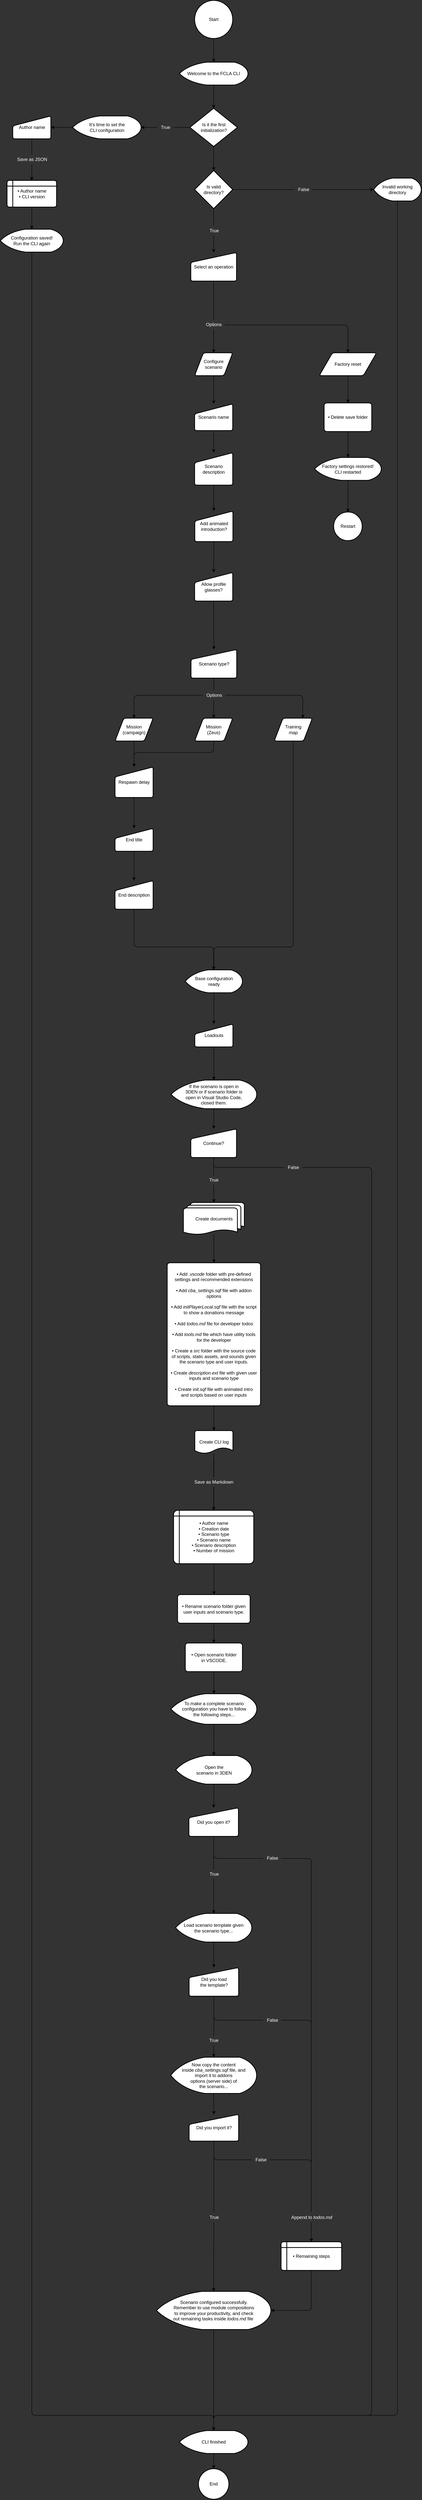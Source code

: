 <mxfile version="22.1.18" type="device">
  <diagram name="Página-1" id="CiTTVXfBIBbXI56gMmDH">
    <mxGraphModel dx="1062" dy="560" grid="0" gridSize="10" guides="1" tooltips="1" connect="1" arrows="1" fold="1" page="1" pageScale="1" pageWidth="1169" pageHeight="827" background="#333333" math="0" shadow="0">
      <root>
        <mxCell id="0" />
        <mxCell id="1" parent="0" />
        <mxCell id="d2PY4S5o6BHK0BxMwNVY-5" style="edgeStyle=orthogonalEdgeStyle;rounded=1;orthogonalLoop=1;jettySize=auto;html=1;entryX=0.5;entryY=0;entryDx=0;entryDy=0;entryPerimeter=0;curved=0;" parent="1" source="0bhFbeApOQJovt4dPdJH-5" target="0bhFbeApOQJovt4dPdJH-9" edge="1">
          <mxGeometry relative="1" as="geometry" />
        </mxCell>
        <mxCell id="u2REjSNjAs1CH6g7LEcJ-38" value="" style="edgeStyle=orthogonalEdgeStyle;rounded=1;orthogonalLoop=1;jettySize=auto;html=1;labelBackgroundColor=none;fontColor=default;curved=0;" parent="1" source="u2REjSNjAs1CH6g7LEcJ-1" target="u2REjSNjAs1CH6g7LEcJ-37" edge="1">
          <mxGeometry relative="1" as="geometry" />
        </mxCell>
        <mxCell id="u2REjSNjAs1CH6g7LEcJ-1" value="Start" style="strokeWidth=2;html=1;shape=mxgraph.flowchart.start_2;whiteSpace=wrap;rounded=1;labelBackgroundColor=none;" parent="1" vertex="1">
          <mxGeometry x="535" y="18" width="100" height="100" as="geometry" />
        </mxCell>
        <mxCell id="u2REjSNjAs1CH6g7LEcJ-25" value="" style="edgeStyle=orthogonalEdgeStyle;rounded=1;orthogonalLoop=1;jettySize=auto;html=1;labelBackgroundColor=none;fontColor=default;curved=0;" parent="1" source="u2REjSNjAs1CH6g7LEcJ-18" target="u2REjSNjAs1CH6g7LEcJ-24" edge="1">
          <mxGeometry relative="1" as="geometry" />
        </mxCell>
        <mxCell id="WI9gq7BXhNI-lv0J8zuG-2" value="" style="edgeStyle=orthogonalEdgeStyle;rounded=1;orthogonalLoop=1;jettySize=auto;html=1;curved=0;" parent="1" source="u2REjSNjAs1CH6g7LEcJ-18" target="WI9gq7BXhNI-lv0J8zuG-1" edge="1">
          <mxGeometry relative="1" as="geometry" />
        </mxCell>
        <mxCell id="u2REjSNjAs1CH6g7LEcJ-18" value="Is it the first initialization?" style="strokeWidth=2;html=1;shape=mxgraph.flowchart.decision;whiteSpace=wrap;rounded=1;labelBackgroundColor=none;" parent="1" vertex="1">
          <mxGeometry x="522.5" y="301" width="125" height="100" as="geometry" />
        </mxCell>
        <mxCell id="u2REjSNjAs1CH6g7LEcJ-27" value="" style="edgeStyle=orthogonalEdgeStyle;rounded=1;orthogonalLoop=1;jettySize=auto;html=1;labelBackgroundColor=none;fontColor=default;" parent="1" source="u2REjSNjAs1CH6g7LEcJ-24" target="u2REjSNjAs1CH6g7LEcJ-26" edge="1">
          <mxGeometry relative="1" as="geometry" />
        </mxCell>
        <mxCell id="u2REjSNjAs1CH6g7LEcJ-84" value="" style="edgeStyle=orthogonalEdgeStyle;rounded=1;orthogonalLoop=1;jettySize=auto;html=1;curved=0;" parent="1" source="u2REjSNjAs1CH6g7LEcJ-24" target="u2REjSNjAs1CH6g7LEcJ-26" edge="1">
          <mxGeometry relative="1" as="geometry" />
        </mxCell>
        <mxCell id="u2REjSNjAs1CH6g7LEcJ-24" value="It&#39;s time to set the&lt;br&gt;CLI configuration" style="strokeWidth=2;html=1;shape=mxgraph.flowchart.display;whiteSpace=wrap;rounded=1;labelBackgroundColor=none;" parent="1" vertex="1">
          <mxGeometry x="214.5" y="321" width="180" height="60" as="geometry" />
        </mxCell>
        <mxCell id="u2REjSNjAs1CH6g7LEcJ-34" value="" style="edgeStyle=orthogonalEdgeStyle;rounded=1;orthogonalLoop=1;jettySize=auto;html=1;labelBackgroundColor=none;fontColor=default;curved=0;" parent="1" source="u2REjSNjAs1CH6g7LEcJ-26" target="u2REjSNjAs1CH6g7LEcJ-33" edge="1">
          <mxGeometry relative="1" as="geometry" />
        </mxCell>
        <mxCell id="u2REjSNjAs1CH6g7LEcJ-26" value="Author name" style="html=1;strokeWidth=2;shape=manualInput;whiteSpace=wrap;rounded=1;size=26;arcSize=11;labelBackgroundColor=none;" parent="1" vertex="1">
          <mxGeometry x="57.5" y="321" width="100" height="60" as="geometry" />
        </mxCell>
        <mxCell id="u2REjSNjAs1CH6g7LEcJ-43" value="" style="edgeStyle=orthogonalEdgeStyle;rounded=1;orthogonalLoop=1;jettySize=auto;html=1;labelBackgroundColor=none;fontColor=default;curved=0;" parent="1" source="u2REjSNjAs1CH6g7LEcJ-33" target="u2REjSNjAs1CH6g7LEcJ-42" edge="1">
          <mxGeometry relative="1" as="geometry" />
        </mxCell>
        <mxCell id="u2REjSNjAs1CH6g7LEcJ-33" value="• Author name&lt;br&gt;• CLI version" style="shape=internalStorage;whiteSpace=wrap;html=1;dx=15;dy=15;rounded=1;arcSize=8;strokeWidth=2;align=center;labelBackgroundColor=none;" parent="1" vertex="1">
          <mxGeometry x="42.5" y="490" width="130" height="70" as="geometry" />
        </mxCell>
        <mxCell id="u2REjSNjAs1CH6g7LEcJ-39" value="" style="edgeStyle=orthogonalEdgeStyle;rounded=1;orthogonalLoop=1;jettySize=auto;html=1;labelBackgroundColor=none;fontColor=default;curved=0;" parent="1" source="u2REjSNjAs1CH6g7LEcJ-37" target="u2REjSNjAs1CH6g7LEcJ-18" edge="1">
          <mxGeometry relative="1" as="geometry" />
        </mxCell>
        <mxCell id="u2REjSNjAs1CH6g7LEcJ-37" value="Welcome to the FCLA CLI" style="strokeWidth=2;html=1;shape=mxgraph.flowchart.display;whiteSpace=wrap;rounded=1;labelBackgroundColor=none;" parent="1" vertex="1">
          <mxGeometry x="495" y="180" width="180" height="60" as="geometry" />
        </mxCell>
        <mxCell id="u2REjSNjAs1CH6g7LEcJ-45" value="" style="edgeStyle=orthogonalEdgeStyle;rounded=1;orthogonalLoop=1;jettySize=auto;html=1;labelBackgroundColor=none;fontColor=default;exitX=0.5;exitY=1;exitDx=0;exitDy=0;exitPerimeter=0;curved=0;entryX=0.5;entryY=0;entryDx=0;entryDy=0;entryPerimeter=0;" parent="1" source="u2REjSNjAs1CH6g7LEcJ-42" target="7kLtS60RdI804fuluWtB-31" edge="1">
          <mxGeometry relative="1" as="geometry">
            <Array as="points">
              <mxPoint x="108" y="6350" />
              <mxPoint x="585" y="6350" />
            </Array>
          </mxGeometry>
        </mxCell>
        <mxCell id="u2REjSNjAs1CH6g7LEcJ-42" value="Configuration saved!&lt;br&gt;Run the CLI again" style="strokeWidth=2;html=1;shape=mxgraph.flowchart.display;whiteSpace=wrap;rounded=1;verticalAlign=middle;labelBackgroundColor=none;" parent="1" vertex="1">
          <mxGeometry x="25" y="618" width="165" height="60" as="geometry" />
        </mxCell>
        <mxCell id="u2REjSNjAs1CH6g7LEcJ-44" value="End" style="ellipse;whiteSpace=wrap;html=1;strokeWidth=2;rounded=1;labelBackgroundColor=none;" parent="1" vertex="1">
          <mxGeometry x="545" y="6490" width="80" height="80" as="geometry" />
        </mxCell>
        <mxCell id="u2REjSNjAs1CH6g7LEcJ-58" value="" style="edgeStyle=orthogonalEdgeStyle;rounded=1;orthogonalLoop=1;jettySize=auto;html=1;exitX=0.5;exitY=1;exitDx=0;exitDy=0;labelBackgroundColor=none;fontColor=default;curved=0;" parent="1" source="u2REjSNjAs1CH6g7LEcJ-83" target="u2REjSNjAs1CH6g7LEcJ-53" edge="1">
          <mxGeometry relative="1" as="geometry">
            <mxPoint x="585" y="780" as="sourcePoint" />
          </mxGeometry>
        </mxCell>
        <mxCell id="7kLtS60RdI804fuluWtB-9" value="" style="edgeStyle=orthogonalEdgeStyle;rounded=1;orthogonalLoop=1;jettySize=auto;html=1;curved=0;" parent="1" source="u2REjSNjAs1CH6g7LEcJ-53" target="WI9gq7BXhNI-lv0J8zuG-40" edge="1">
          <mxGeometry relative="1" as="geometry" />
        </mxCell>
        <mxCell id="u2REjSNjAs1CH6g7LEcJ-53" value="Configure&lt;br&gt;scenario" style="shape=parallelogram;html=1;strokeWidth=2;perimeter=parallelogramPerimeter;whiteSpace=wrap;rounded=1;arcSize=12;size=0.23;labelBackgroundColor=none;" parent="1" vertex="1">
          <mxGeometry x="535" y="942" width="100" height="60" as="geometry" />
        </mxCell>
        <mxCell id="7kLtS60RdI804fuluWtB-27" style="edgeStyle=orthogonalEdgeStyle;rounded=1;orthogonalLoop=1;jettySize=auto;html=1;entryX=0.5;entryY=0;entryDx=0;entryDy=0;curved=0;" parent="1" source="u2REjSNjAs1CH6g7LEcJ-74" target="WI9gq7BXhNI-lv0J8zuG-10" edge="1">
          <mxGeometry relative="1" as="geometry">
            <Array as="points">
              <mxPoint x="585" y="1990" />
              <mxPoint x="376" y="1990" />
            </Array>
          </mxGeometry>
        </mxCell>
        <mxCell id="u2REjSNjAs1CH6g7LEcJ-74" value="Mission&lt;br&gt;(Zeus)" style="shape=parallelogram;html=1;strokeWidth=2;perimeter=parallelogramPerimeter;whiteSpace=wrap;rounded=1;arcSize=12;size=0.23;labelBackgroundColor=none;" parent="1" vertex="1">
          <mxGeometry x="535" y="1900" width="100" height="60" as="geometry" />
        </mxCell>
        <mxCell id="u2REjSNjAs1CH6g7LEcJ-76" value="Training&lt;br&gt;map" style="shape=parallelogram;html=1;strokeWidth=2;perimeter=parallelogramPerimeter;whiteSpace=wrap;rounded=1;arcSize=12;size=0.23;labelBackgroundColor=none;" parent="1" vertex="1">
          <mxGeometry x="744" y="1900" width="100" height="60" as="geometry" />
        </mxCell>
        <mxCell id="8wnRQOadAzvCx5RK6HXc-2" style="edgeStyle=orthogonalEdgeStyle;rounded=1;orthogonalLoop=1;jettySize=auto;html=1;entryX=0.5;entryY=0;entryDx=0;entryDy=0;exitX=0.5;exitY=1;exitDx=0;exitDy=0;curved=0;" parent="1" source="u2REjSNjAs1CH6g7LEcJ-83" target="8wnRQOadAzvCx5RK6HXc-1" edge="1">
          <mxGeometry relative="1" as="geometry">
            <Array as="points">
              <mxPoint x="585" y="869" />
              <mxPoint x="938" y="869" />
            </Array>
          </mxGeometry>
        </mxCell>
        <mxCell id="u2REjSNjAs1CH6g7LEcJ-83" value="Select an operation" style="html=1;strokeWidth=2;shape=manualInput;whiteSpace=wrap;rounded=1;size=26;arcSize=11;labelBackgroundColor=none;" parent="1" vertex="1">
          <mxGeometry x="525" y="679" width="120" height="75" as="geometry" />
        </mxCell>
        <mxCell id="u2REjSNjAs1CH6g7LEcJ-88" value="True" style="text;html=1;align=center;verticalAlign=middle;resizable=0;points=[];autosize=1;fontColor=#FFFFFF;fillColor=#333333;" parent="1" vertex="1">
          <mxGeometry x="437" y="338" width="42" height="26" as="geometry" />
        </mxCell>
        <mxCell id="u2REjSNjAs1CH6g7LEcJ-93" value="Save as JSON" style="text;html=1;align=center;verticalAlign=middle;resizable=0;points=[];autosize=1;fontColor=#FFFFFF;fillColor=#333333;" parent="1" vertex="1">
          <mxGeometry x="59" y="422" width="97" height="26" as="geometry" />
        </mxCell>
        <mxCell id="u2REjSNjAs1CH6g7LEcJ-94" value="Options" style="text;html=1;align=center;verticalAlign=middle;resizable=0;points=[];autosize=1;fontColor=#FFFFFF;fillColor=#333333;" parent="1" vertex="1">
          <mxGeometry x="555.5" y="855" width="59" height="26" as="geometry" />
        </mxCell>
        <mxCell id="u2REjSNjAs1CH6g7LEcJ-126" value="" style="edgeStyle=orthogonalEdgeStyle;rounded=1;orthogonalLoop=1;jettySize=auto;html=1;curved=0;" parent="1" source="u2REjSNjAs1CH6g7LEcJ-122" target="u2REjSNjAs1CH6g7LEcJ-124" edge="1">
          <mxGeometry relative="1" as="geometry" />
        </mxCell>
        <mxCell id="u2REjSNjAs1CH6g7LEcJ-122" value="End title" style="html=1;strokeWidth=2;shape=manualInput;whiteSpace=wrap;rounded=1;size=26;arcSize=11;" parent="1" vertex="1">
          <mxGeometry x="326" y="2189" width="100" height="60" as="geometry" />
        </mxCell>
        <mxCell id="WI9gq7BXhNI-lv0J8zuG-15" value="" style="edgeStyle=orthogonalEdgeStyle;rounded=1;orthogonalLoop=1;jettySize=auto;html=1;exitX=0.5;exitY=1;exitDx=0;exitDy=0;curved=0;" parent="1" source="u2REjSNjAs1CH6g7LEcJ-124" target="WI9gq7BXhNI-lv0J8zuG-13" edge="1">
          <mxGeometry relative="1" as="geometry">
            <Array as="points">
              <mxPoint x="376" y="2500" />
              <mxPoint x="585" y="2500" />
            </Array>
          </mxGeometry>
        </mxCell>
        <mxCell id="u2REjSNjAs1CH6g7LEcJ-124" value="End description" style="html=1;strokeWidth=2;shape=manualInput;whiteSpace=wrap;rounded=1;size=26;arcSize=11;" parent="1" vertex="1">
          <mxGeometry x="326" y="2326" width="100" height="75" as="geometry" />
        </mxCell>
        <mxCell id="7kLtS60RdI804fuluWtB-12" value="" style="edgeStyle=orthogonalEdgeStyle;rounded=1;orthogonalLoop=1;jettySize=auto;html=1;curved=0;" parent="1" source="u2REjSNjAs1CH6g7LEcJ-128" target="7kLtS60RdI804fuluWtB-6" edge="1">
          <mxGeometry relative="1" as="geometry" />
        </mxCell>
        <mxCell id="u2REjSNjAs1CH6g7LEcJ-128" value="Add animated&lt;br&gt;introduction?" style="html=1;strokeWidth=2;shape=manualInput;whiteSpace=wrap;rounded=1;size=26;arcSize=11;" parent="1" vertex="1">
          <mxGeometry x="535.5" y="1357" width="100" height="80" as="geometry" />
        </mxCell>
        <mxCell id="WI9gq7BXhNI-lv0J8zuG-3" value="" style="edgeStyle=orthogonalEdgeStyle;rounded=1;orthogonalLoop=1;jettySize=auto;html=1;curved=0;" parent="1" source="WI9gq7BXhNI-lv0J8zuG-1" target="u2REjSNjAs1CH6g7LEcJ-83" edge="1">
          <mxGeometry relative="1" as="geometry" />
        </mxCell>
        <mxCell id="WI9gq7BXhNI-lv0J8zuG-6" value="" style="edgeStyle=orthogonalEdgeStyle;rounded=1;orthogonalLoop=1;jettySize=auto;html=1;curved=0;" parent="1" source="WI9gq7BXhNI-lv0J8zuG-1" target="WI9gq7BXhNI-lv0J8zuG-5" edge="1">
          <mxGeometry relative="1" as="geometry" />
        </mxCell>
        <mxCell id="WI9gq7BXhNI-lv0J8zuG-1" value="Is valid&lt;br&gt;directory?" style="rhombus;whiteSpace=wrap;html=1;strokeWidth=2;" parent="1" vertex="1">
          <mxGeometry x="535" y="464" width="100" height="100" as="geometry" />
        </mxCell>
        <mxCell id="WI9gq7BXhNI-lv0J8zuG-9" style="edgeStyle=orthogonalEdgeStyle;rounded=1;orthogonalLoop=1;jettySize=auto;html=1;entryX=0.5;entryY=0;entryDx=0;entryDy=0;exitX=0.5;exitY=1;exitDx=0;exitDy=0;exitPerimeter=0;curved=0;entryPerimeter=0;" parent="1" source="WI9gq7BXhNI-lv0J8zuG-5" target="7kLtS60RdI804fuluWtB-31" edge="1">
          <mxGeometry relative="1" as="geometry">
            <Array as="points">
              <mxPoint x="1068" y="6350" />
              <mxPoint x="585" y="6350" />
            </Array>
          </mxGeometry>
        </mxCell>
        <mxCell id="WI9gq7BXhNI-lv0J8zuG-5" value="Invalid working&lt;br&gt;directory" style="strokeWidth=2;html=1;shape=mxgraph.flowchart.display;whiteSpace=wrap;" parent="1" vertex="1">
          <mxGeometry x="1005" y="484" width="125" height="60" as="geometry" />
        </mxCell>
        <mxCell id="u2REjSNjAs1CH6g7LEcJ-89" value="False" style="text;html=1;align=center;verticalAlign=middle;resizable=0;points=[];autosize=1;fontColor=#FFFFFF;fillColor=#333333;" parent="1" vertex="1">
          <mxGeometry x="797" y="501" width="47" height="26" as="geometry" />
        </mxCell>
        <mxCell id="WI9gq7BXhNI-lv0J8zuG-7" value="True" style="text;html=1;align=center;verticalAlign=middle;resizable=0;points=[];autosize=1;fontColor=#FFFFFF;fillColor=#333333;" parent="1" vertex="1">
          <mxGeometry x="564.5" y="609" width="42" height="26" as="geometry" />
        </mxCell>
        <mxCell id="7kLtS60RdI804fuluWtB-7" value="" style="edgeStyle=orthogonalEdgeStyle;rounded=1;orthogonalLoop=1;jettySize=auto;html=1;curved=0;" parent="1" source="WI9gq7BXhNI-lv0J8zuG-10" target="u2REjSNjAs1CH6g7LEcJ-122" edge="1">
          <mxGeometry relative="1" as="geometry" />
        </mxCell>
        <mxCell id="WI9gq7BXhNI-lv0J8zuG-10" value="Respawn delay" style="html=1;strokeWidth=2;shape=manualInput;whiteSpace=wrap;rounded=1;size=26;arcSize=11;" parent="1" vertex="1">
          <mxGeometry x="326" y="2028" width="100" height="80" as="geometry" />
        </mxCell>
        <mxCell id="7kLtS60RdI804fuluWtB-36" value="" style="edgeStyle=orthogonalEdgeStyle;rounded=1;orthogonalLoop=1;jettySize=auto;html=1;curved=0;" parent="1" source="WI9gq7BXhNI-lv0J8zuG-13" target="7kLtS60RdI804fuluWtB-35" edge="1">
          <mxGeometry relative="1" as="geometry" />
        </mxCell>
        <mxCell id="WI9gq7BXhNI-lv0J8zuG-13" value="Base configuration&lt;br&gt;ready" style="strokeWidth=2;html=1;shape=mxgraph.flowchart.display;whiteSpace=wrap;" parent="1" vertex="1">
          <mxGeometry x="510.5" y="2560" width="150" height="60" as="geometry" />
        </mxCell>
        <mxCell id="WI9gq7BXhNI-lv0J8zuG-34" style="edgeStyle=orthogonalEdgeStyle;rounded=1;orthogonalLoop=1;jettySize=auto;html=1;entryX=0.5;entryY=0;entryDx=0;entryDy=0;curved=0;" parent="1" source="7kLtS60RdI804fuluWtB-31" target="u2REjSNjAs1CH6g7LEcJ-44" edge="1">
          <mxGeometry relative="1" as="geometry" />
        </mxCell>
        <mxCell id="7kLtS60RdI804fuluWtB-46" value="" style="edgeStyle=orthogonalEdgeStyle;rounded=1;orthogonalLoop=1;jettySize=auto;html=1;curved=0;" parent="1" source="WI9gq7BXhNI-lv0J8zuG-35" target="7kLtS60RdI804fuluWtB-45" edge="1">
          <mxGeometry relative="1" as="geometry">
            <Array as="points">
              <mxPoint x="585" y="3836" />
              <mxPoint x="586" y="3836" />
            </Array>
          </mxGeometry>
        </mxCell>
        <mxCell id="WI9gq7BXhNI-lv0J8zuG-35" value="• Author name&lt;br&gt;• Creation date&lt;br&gt;• Scenario type&lt;br&gt;• Scenario name&lt;br&gt;• Scenario description&lt;br&gt;• Number of mission" style="shape=internalStorage;whiteSpace=wrap;html=1;dx=15;dy=15;rounded=1;arcSize=8;strokeWidth=2;" parent="1" vertex="1">
          <mxGeometry x="479.75" y="3977" width="210.5" height="140" as="geometry" />
        </mxCell>
        <mxCell id="7kLtS60RdI804fuluWtB-24" value="" style="edgeStyle=orthogonalEdgeStyle;rounded=1;orthogonalLoop=1;jettySize=auto;html=1;curved=0;" parent="1" source="WI9gq7BXhNI-lv0J8zuG-38" target="WI9gq7BXhNI-lv0J8zuG-10" edge="1">
          <mxGeometry relative="1" as="geometry" />
        </mxCell>
        <mxCell id="WI9gq7BXhNI-lv0J8zuG-38" value="Mission&lt;br&gt;(campaign)" style="shape=parallelogram;html=1;strokeWidth=2;perimeter=parallelogramPerimeter;whiteSpace=wrap;rounded=1;arcSize=12;size=0.23;labelBackgroundColor=none;" parent="1" vertex="1">
          <mxGeometry x="326" y="1900" width="100" height="60" as="geometry" />
        </mxCell>
        <mxCell id="7kLtS60RdI804fuluWtB-10" value="" style="edgeStyle=orthogonalEdgeStyle;rounded=1;orthogonalLoop=1;jettySize=auto;html=1;curved=0;" parent="1" source="WI9gq7BXhNI-lv0J8zuG-40" target="WI9gq7BXhNI-lv0J8zuG-42" edge="1">
          <mxGeometry relative="1" as="geometry" />
        </mxCell>
        <mxCell id="WI9gq7BXhNI-lv0J8zuG-40" value="Scenario name" style="html=1;strokeWidth=2;shape=manualInput;whiteSpace=wrap;rounded=1;size=26;arcSize=11;" parent="1" vertex="1">
          <mxGeometry x="535" y="1076" width="100" height="70" as="geometry" />
        </mxCell>
        <mxCell id="7kLtS60RdI804fuluWtB-11" value="" style="edgeStyle=orthogonalEdgeStyle;rounded=1;orthogonalLoop=1;jettySize=auto;html=1;curved=0;" parent="1" source="WI9gq7BXhNI-lv0J8zuG-42" target="u2REjSNjAs1CH6g7LEcJ-128" edge="1">
          <mxGeometry relative="1" as="geometry" />
        </mxCell>
        <mxCell id="WI9gq7BXhNI-lv0J8zuG-42" value="Scenario description" style="html=1;strokeWidth=2;shape=manualInput;whiteSpace=wrap;rounded=1;size=26;arcSize=11;" parent="1" vertex="1">
          <mxGeometry x="535" y="1204" width="100" height="85" as="geometry" />
        </mxCell>
        <mxCell id="8wnRQOadAzvCx5RK6HXc-7" value="" style="edgeStyle=orthogonalEdgeStyle;rounded=1;orthogonalLoop=1;jettySize=auto;html=1;curved=0;" parent="1" source="8wnRQOadAzvCx5RK6HXc-1" target="8wnRQOadAzvCx5RK6HXc-6" edge="1">
          <mxGeometry relative="1" as="geometry" />
        </mxCell>
        <mxCell id="8wnRQOadAzvCx5RK6HXc-1" value="Factory reset" style="shape=parallelogram;html=1;strokeWidth=2;perimeter=parallelogramPerimeter;whiteSpace=wrap;rounded=1;arcSize=12;size=0.23;labelBackgroundColor=none;" parent="1" vertex="1">
          <mxGeometry x="862.25" y="942" width="150.5" height="60" as="geometry" />
        </mxCell>
        <mxCell id="fKltwH5AKrVZ1ibLdWWh-2" value="" style="edgeStyle=orthogonalEdgeStyle;rounded=0;orthogonalLoop=1;jettySize=auto;html=1;" parent="1" source="8wnRQOadAzvCx5RK6HXc-6" target="fKltwH5AKrVZ1ibLdWWh-1" edge="1">
          <mxGeometry relative="1" as="geometry" />
        </mxCell>
        <mxCell id="8wnRQOadAzvCx5RK6HXc-6" value="• Delete save folder" style="rounded=1;whiteSpace=wrap;html=1;absoluteArcSize=1;arcSize=14;strokeWidth=2;align=center;" parent="1" vertex="1">
          <mxGeometry x="875" y="1073.5" width="125" height="75" as="geometry" />
        </mxCell>
        <mxCell id="7kLtS60RdI804fuluWtB-4" value="Restart" style="strokeWidth=2;html=1;shape=mxgraph.flowchart.start_2;whiteSpace=wrap;rounded=1;labelBackgroundColor=none;" parent="1" vertex="1">
          <mxGeometry x="900" y="1359.5" width="75" height="75" as="geometry" />
        </mxCell>
        <mxCell id="7kLtS60RdI804fuluWtB-17" value="" style="edgeStyle=orthogonalEdgeStyle;rounded=1;orthogonalLoop=1;jettySize=auto;html=1;curved=0;" parent="1" source="7kLtS60RdI804fuluWtB-6" target="7kLtS60RdI804fuluWtB-16" edge="1">
          <mxGeometry relative="1" as="geometry" />
        </mxCell>
        <mxCell id="7kLtS60RdI804fuluWtB-6" value="Allow profile&lt;br&gt;glasses?" style="html=1;strokeWidth=2;shape=manualInput;whiteSpace=wrap;rounded=1;size=26;arcSize=11;" parent="1" vertex="1">
          <mxGeometry x="535" y="1518" width="100" height="75" as="geometry" />
        </mxCell>
        <mxCell id="7kLtS60RdI804fuluWtB-25" style="edgeStyle=orthogonalEdgeStyle;rounded=1;orthogonalLoop=1;jettySize=auto;html=1;entryX=0.5;entryY=0;entryDx=0;entryDy=0;strokeColor=default;curved=0;" parent="1" source="7kLtS60RdI804fuluWtB-16" target="WI9gq7BXhNI-lv0J8zuG-38" edge="1">
          <mxGeometry relative="1" as="geometry">
            <Array as="points">
              <mxPoint x="586" y="1840" />
              <mxPoint x="376" y="1840" />
            </Array>
          </mxGeometry>
        </mxCell>
        <mxCell id="7kLtS60RdI804fuluWtB-26" style="edgeStyle=orthogonalEdgeStyle;rounded=1;orthogonalLoop=1;jettySize=auto;html=1;entryX=0.75;entryY=0;entryDx=0;entryDy=0;curved=0;" parent="1" source="7kLtS60RdI804fuluWtB-16" target="u2REjSNjAs1CH6g7LEcJ-76" edge="1">
          <mxGeometry relative="1" as="geometry">
            <Array as="points">
              <mxPoint x="586" y="1840" />
              <mxPoint x="819" y="1840" />
            </Array>
          </mxGeometry>
        </mxCell>
        <mxCell id="7kLtS60RdI804fuluWtB-16" value="Scenario type?" style="html=1;strokeWidth=2;shape=manualInput;whiteSpace=wrap;rounded=1;size=26;arcSize=11;labelBackgroundColor=none;" parent="1" vertex="1">
          <mxGeometry x="525.5" y="1720" width="120" height="75" as="geometry" />
        </mxCell>
        <mxCell id="7kLtS60RdI804fuluWtB-23" value="" style="edgeStyle=orthogonalEdgeStyle;rounded=1;orthogonalLoop=1;jettySize=auto;html=1;entryX=0.5;entryY=0;entryDx=0;entryDy=0;curved=0;" parent="1" source="7kLtS60RdI804fuluWtB-16" target="u2REjSNjAs1CH6g7LEcJ-74" edge="1">
          <mxGeometry relative="1" as="geometry">
            <mxPoint x="586" y="1795" as="sourcePoint" />
            <mxPoint x="585" y="1900" as="targetPoint" />
          </mxGeometry>
        </mxCell>
        <mxCell id="7kLtS60RdI804fuluWtB-21" value="Options" style="text;html=1;align=center;verticalAlign=middle;resizable=0;points=[];autosize=1;fontColor=#FFFFFF;fillColor=#333333;" parent="1" vertex="1">
          <mxGeometry x="556" y="1827" width="59" height="26" as="geometry" />
        </mxCell>
        <mxCell id="7kLtS60RdI804fuluWtB-28" style="edgeStyle=orthogonalEdgeStyle;rounded=1;orthogonalLoop=1;jettySize=auto;html=1;entryX=0.5;entryY=0;entryDx=0;entryDy=0;entryPerimeter=0;curved=0;" parent="1" source="u2REjSNjAs1CH6g7LEcJ-76" target="WI9gq7BXhNI-lv0J8zuG-13" edge="1">
          <mxGeometry relative="1" as="geometry">
            <Array as="points">
              <mxPoint x="794" y="2500" />
              <mxPoint x="585" y="2500" />
            </Array>
          </mxGeometry>
        </mxCell>
        <mxCell id="7kLtS60RdI804fuluWtB-31" value="CLI finished" style="strokeWidth=2;html=1;shape=mxgraph.flowchart.display;whiteSpace=wrap;rounded=1;labelBackgroundColor=none;" parent="1" vertex="1">
          <mxGeometry x="495" y="6390" width="180" height="60" as="geometry" />
        </mxCell>
        <mxCell id="7kLtS60RdI804fuluWtB-44" value="" style="edgeStyle=orthogonalEdgeStyle;rounded=1;orthogonalLoop=1;jettySize=auto;html=1;curved=0;" parent="1" source="7kLtS60RdI804fuluWtB-34" target="7kLtS60RdI804fuluWtB-42" edge="1">
          <mxGeometry relative="1" as="geometry" />
        </mxCell>
        <mxCell id="7kLtS60RdI804fuluWtB-34" value="• Add&amp;nbsp;&lt;i style=&quot;border-color: var(--border-color);&quot;&gt;.vscode&lt;/i&gt;&amp;nbsp;folder with pre-defined&lt;br style=&quot;border-color: var(--border-color);&quot;&gt;settings and recommended extensions&lt;br&gt;&lt;br&gt;• Add&amp;nbsp;&lt;i style=&quot;border-color: var(--border-color);&quot;&gt;cba_settings.sqf&amp;nbsp;&lt;/i&gt;file with addon&lt;br style=&quot;border-color: var(--border-color);&quot;&gt;options&lt;br&gt;&lt;br&gt;• Add&amp;nbsp;&lt;i style=&quot;border-color: var(--border-color);&quot;&gt;initPlayerLocal.sqf&amp;nbsp;&lt;/i&gt;file&amp;nbsp;with the script&lt;br style=&quot;border-color: var(--border-color);&quot;&gt;to show a donations message&lt;br&gt;&lt;br&gt;• Add&amp;nbsp;&lt;i style=&quot;border-color: var(--border-color);&quot;&gt;todos.md&amp;nbsp;&lt;/i&gt;file for developer todos&lt;br&gt;&lt;br&gt;• Add&amp;nbsp;&lt;i style=&quot;border-color: var(--border-color);&quot;&gt;tools.md&amp;nbsp;&lt;/i&gt;file which have utility tools&lt;br style=&quot;border-color: var(--border-color);&quot;&gt;for the developer&lt;br&gt;&lt;br&gt;• Create a&amp;nbsp;&lt;i style=&quot;border-color: var(--border-color);&quot;&gt;src&amp;nbsp;&lt;/i&gt;folder with the source code&lt;br style=&quot;border-color: var(--border-color);&quot;&gt;of scripts, static assets, and sounds given&lt;br style=&quot;border-color: var(--border-color);&quot;&gt;the scenario type and user inputs.&lt;br&gt;&lt;br&gt;• Create &lt;i&gt;description.ext&lt;/i&gt;&amp;nbsp;file with given user&lt;br&gt;inputs and scenario type&lt;br&gt;&lt;br&gt;• Create&amp;nbsp;&lt;i style=&quot;border-color: var(--border-color);&quot;&gt;init.sqf&amp;nbsp;&lt;/i&gt;file with animated intro&lt;br style=&quot;border-color: var(--border-color);&quot;&gt;and scripts based on user inputs" style="rounded=1;whiteSpace=wrap;html=1;absoluteArcSize=1;arcSize=14;strokeWidth=2;align=center;" parent="1" vertex="1">
          <mxGeometry x="463" y="3328" width="245" height="375" as="geometry" />
        </mxCell>
        <mxCell id="d2PY4S5o6BHK0BxMwNVY-3" value="" style="edgeStyle=orthogonalEdgeStyle;rounded=1;orthogonalLoop=1;jettySize=auto;html=1;curved=0;" parent="1" source="7kLtS60RdI804fuluWtB-35" target="d2PY4S5o6BHK0BxMwNVY-1" edge="1">
          <mxGeometry relative="1" as="geometry" />
        </mxCell>
        <mxCell id="7kLtS60RdI804fuluWtB-35" value="Loadouts" style="html=1;strokeWidth=2;shape=manualInput;whiteSpace=wrap;rounded=1;size=26;arcSize=11;" parent="1" vertex="1">
          <mxGeometry x="535.5" y="2702" width="100" height="60" as="geometry" />
        </mxCell>
        <mxCell id="sHTPvu_68JN1WEb-hDJU-1" value="" style="edgeStyle=orthogonalEdgeStyle;rounded=1;orthogonalLoop=1;jettySize=auto;html=1;curved=0;" edge="1" parent="1" source="7kLtS60RdI804fuluWtB-39" target="7kLtS60RdI804fuluWtB-34">
          <mxGeometry relative="1" as="geometry" />
        </mxCell>
        <mxCell id="7kLtS60RdI804fuluWtB-39" value="Create documents" style="strokeWidth=2;html=1;shape=mxgraph.flowchart.multi-document;whiteSpace=wrap;" parent="1" vertex="1">
          <mxGeometry x="505.5" y="3170" width="160" height="85" as="geometry" />
        </mxCell>
        <mxCell id="7kLtS60RdI804fuluWtB-43" style="edgeStyle=orthogonalEdgeStyle;rounded=1;orthogonalLoop=1;jettySize=auto;html=1;entryX=0.5;entryY=0;entryDx=0;entryDy=0;curved=0;" parent="1" source="7kLtS60RdI804fuluWtB-42" target="WI9gq7BXhNI-lv0J8zuG-35" edge="1">
          <mxGeometry relative="1" as="geometry" />
        </mxCell>
        <mxCell id="7kLtS60RdI804fuluWtB-42" value="Create CLI log" style="strokeWidth=2;html=1;shape=mxgraph.flowchart.document2;whiteSpace=wrap;size=0.25;" parent="1" vertex="1">
          <mxGeometry x="535.5" y="3768" width="100" height="60" as="geometry" />
        </mxCell>
        <mxCell id="WI9gq7BXhNI-lv0J8zuG-36" value="Save as Markdown" style="text;html=1;align=center;verticalAlign=middle;resizable=0;points=[];autosize=1;fontColor=#FFFFFF;fillColor=#333333;" parent="1" vertex="1">
          <mxGeometry x="525" y="3890" width="120" height="26" as="geometry" />
        </mxCell>
        <mxCell id="7kLtS60RdI804fuluWtB-62" value="" style="edgeStyle=orthogonalEdgeStyle;rounded=1;orthogonalLoop=1;jettySize=auto;html=1;curved=0;" parent="1" source="7kLtS60RdI804fuluWtB-45" target="7kLtS60RdI804fuluWtB-52" edge="1">
          <mxGeometry relative="1" as="geometry" />
        </mxCell>
        <mxCell id="7kLtS60RdI804fuluWtB-45" value="• Rename scenario folder given&lt;br&gt;user inputs and scenario type." style="rounded=1;whiteSpace=wrap;html=1;absoluteArcSize=1;arcSize=14;strokeWidth=2;" parent="1" vertex="1">
          <mxGeometry x="490.25" y="4198" width="190.5" height="75" as="geometry" />
        </mxCell>
        <mxCell id="0bhFbeApOQJovt4dPdJH-2" value="" style="edgeStyle=orthogonalEdgeStyle;rounded=1;orthogonalLoop=1;jettySize=auto;html=1;curved=0;" parent="1" source="7kLtS60RdI804fuluWtB-52" target="0bhFbeApOQJovt4dPdJH-1" edge="1">
          <mxGeometry relative="1" as="geometry" />
        </mxCell>
        <mxCell id="7kLtS60RdI804fuluWtB-52" value="• Open scenario folder&lt;br&gt;in VSCODE." style="rounded=1;whiteSpace=wrap;html=1;absoluteArcSize=1;arcSize=14;strokeWidth=2;" parent="1" vertex="1">
          <mxGeometry x="510.5" y="4325" width="150" height="75" as="geometry" />
        </mxCell>
        <mxCell id="0bhFbeApOQJovt4dPdJH-12" value="" style="edgeStyle=orthogonalEdgeStyle;rounded=1;orthogonalLoop=1;jettySize=auto;html=1;curved=0;" parent="1" source="0bhFbeApOQJovt4dPdJH-1" target="0bhFbeApOQJovt4dPdJH-11" edge="1">
          <mxGeometry relative="1" as="geometry" />
        </mxCell>
        <mxCell id="0bhFbeApOQJovt4dPdJH-1" value="To make a complete scenario&lt;br&gt;configuration you have to follow&lt;br&gt;the following steps..." style="strokeWidth=2;html=1;shape=mxgraph.flowchart.display;whiteSpace=wrap;rounded=1;labelBackgroundColor=none;" parent="1" vertex="1">
          <mxGeometry x="472.75" y="4458" width="225.5" height="80" as="geometry" />
        </mxCell>
        <mxCell id="0bhFbeApOQJovt4dPdJH-6" value="" style="edgeStyle=orthogonalEdgeStyle;rounded=1;orthogonalLoop=1;jettySize=auto;html=1;curved=0;" parent="1" source="0bhFbeApOQJovt4dPdJH-3" target="0bhFbeApOQJovt4dPdJH-5" edge="1">
          <mxGeometry relative="1" as="geometry" />
        </mxCell>
        <mxCell id="0bhFbeApOQJovt4dPdJH-3" value="Load scenario template given&lt;br&gt;the scenario type..." style="strokeWidth=2;html=1;shape=mxgraph.flowchart.display;whiteSpace=wrap;rounded=1;labelBackgroundColor=none;" parent="1" vertex="1">
          <mxGeometry x="485" y="5034" width="200" height="75" as="geometry" />
        </mxCell>
        <mxCell id="0bhFbeApOQJovt4dPdJH-34" style="edgeStyle=orthogonalEdgeStyle;rounded=1;orthogonalLoop=1;jettySize=auto;html=1;entryX=0.5;entryY=0;entryDx=0;entryDy=0;exitX=0.5;exitY=1;exitDx=0;exitDy=0;curved=0;" parent="1" source="0bhFbeApOQJovt4dPdJH-5" target="0bhFbeApOQJovt4dPdJH-32" edge="1">
          <mxGeometry relative="1" as="geometry">
            <Array as="points">
              <mxPoint x="585" y="5314" />
              <mxPoint x="841" y="5314" />
            </Array>
          </mxGeometry>
        </mxCell>
        <mxCell id="0bhFbeApOQJovt4dPdJH-5" value="Did you load&lt;br&gt;the template?" style="html=1;strokeWidth=2;shape=manualInput;whiteSpace=wrap;rounded=1;size=26;arcSize=11;" parent="1" vertex="1">
          <mxGeometry x="520.5" y="5176" width="130" height="75" as="geometry" />
        </mxCell>
        <mxCell id="0bhFbeApOQJovt4dPdJH-27" value="" style="edgeStyle=orthogonalEdgeStyle;rounded=1;orthogonalLoop=1;jettySize=auto;html=1;curved=0;" parent="1" source="0bhFbeApOQJovt4dPdJH-9" target="0bhFbeApOQJovt4dPdJH-22" edge="1">
          <mxGeometry relative="1" as="geometry" />
        </mxCell>
        <mxCell id="0bhFbeApOQJovt4dPdJH-9" value="Now copy the content&lt;br&gt;inside&amp;nbsp;&lt;i style=&quot;border-color: var(--border-color);&quot;&gt;cba_settings.sqf &lt;/i&gt;&lt;span style=&quot;border-color: var(--border-color);&quot;&gt;file, and&lt;br&gt;import it to addons&lt;br&gt;options (server side) of&lt;br&gt;the scenario...&lt;/span&gt;" style="strokeWidth=2;html=1;shape=mxgraph.flowchart.display;whiteSpace=wrap;rounded=1;labelBackgroundColor=none;" parent="1" vertex="1">
          <mxGeometry x="472.25" y="5411" width="225.5" height="95" as="geometry" />
        </mxCell>
        <mxCell id="0bhFbeApOQJovt4dPdJH-16" value="" style="edgeStyle=orthogonalEdgeStyle;rounded=1;orthogonalLoop=1;jettySize=auto;html=1;curved=0;" parent="1" source="0bhFbeApOQJovt4dPdJH-11" target="0bhFbeApOQJovt4dPdJH-14" edge="1">
          <mxGeometry relative="1" as="geometry" />
        </mxCell>
        <mxCell id="0bhFbeApOQJovt4dPdJH-11" value="&lt;div&gt;Open the&lt;/div&gt;&lt;div&gt;scenario in 3DEN&lt;/div&gt;" style="strokeWidth=2;html=1;shape=mxgraph.flowchart.display;whiteSpace=wrap;rounded=1;labelBackgroundColor=none;" parent="1" vertex="1">
          <mxGeometry x="485.5" y="4620" width="200" height="75" as="geometry" />
        </mxCell>
        <mxCell id="0bhFbeApOQJovt4dPdJH-17" value="" style="edgeStyle=orthogonalEdgeStyle;rounded=1;orthogonalLoop=1;jettySize=auto;html=1;curved=0;" parent="1" source="0bhFbeApOQJovt4dPdJH-14" target="0bhFbeApOQJovt4dPdJH-3" edge="1">
          <mxGeometry relative="1" as="geometry" />
        </mxCell>
        <mxCell id="0bhFbeApOQJovt4dPdJH-35" style="edgeStyle=orthogonalEdgeStyle;rounded=1;orthogonalLoop=1;jettySize=auto;html=1;entryX=0.5;entryY=0;entryDx=0;entryDy=0;exitX=0.5;exitY=1;exitDx=0;exitDy=0;curved=0;" parent="1" source="0bhFbeApOQJovt4dPdJH-14" target="0bhFbeApOQJovt4dPdJH-32" edge="1">
          <mxGeometry relative="1" as="geometry">
            <Array as="points">
              <mxPoint x="585" y="4890" />
              <mxPoint x="841" y="4890" />
            </Array>
          </mxGeometry>
        </mxCell>
        <mxCell id="0bhFbeApOQJovt4dPdJH-14" value="Did you open it?" style="html=1;strokeWidth=2;shape=manualInput;whiteSpace=wrap;rounded=1;size=26;arcSize=11;" parent="1" vertex="1">
          <mxGeometry x="520" y="4757" width="130" height="75" as="geometry" />
        </mxCell>
        <mxCell id="0bhFbeApOQJovt4dPdJH-19" value="False" style="text;html=1;align=center;verticalAlign=middle;resizable=0;points=[];autosize=1;fontColor=#FFFFFF;fillColor=#333333;" parent="1" vertex="1">
          <mxGeometry x="715" y="4876" width="47" height="26" as="geometry" />
        </mxCell>
        <mxCell id="0bhFbeApOQJovt4dPdJH-20" value="True" style="text;html=1;align=center;verticalAlign=middle;resizable=0;points=[];autosize=1;fontColor=#FFFFFF;fillColor=#333333;" parent="1" vertex="1">
          <mxGeometry x="564.5" y="4918" width="42" height="26" as="geometry" />
        </mxCell>
        <mxCell id="0bhFbeApOQJovt4dPdJH-22" value="Did you import it?" style="html=1;strokeWidth=2;shape=manualInput;whiteSpace=wrap;rounded=1;size=26;arcSize=11;" parent="1" vertex="1">
          <mxGeometry x="520.5" y="5561" width="130" height="70" as="geometry" />
        </mxCell>
        <mxCell id="0bhFbeApOQJovt4dPdJH-24" value="True" style="text;html=1;align=center;verticalAlign=middle;resizable=0;points=[];autosize=1;fontColor=#FFFFFF;fillColor=#333333;" parent="1" vertex="1">
          <mxGeometry x="564" y="5354" width="42" height="26" as="geometry" />
        </mxCell>
        <mxCell id="0bhFbeApOQJovt4dPdJH-26" value="False" style="text;html=1;align=center;verticalAlign=middle;resizable=0;points=[];autosize=1;fontColor=#FFFFFF;fillColor=#333333;" parent="1" vertex="1">
          <mxGeometry x="715" y="5301" width="47" height="26" as="geometry" />
        </mxCell>
        <mxCell id="0bhFbeApOQJovt4dPdJH-32" value="• Remaining steps" style="shape=internalStorage;whiteSpace=wrap;html=1;dx=15;dy=15;rounded=1;arcSize=8;strokeWidth=2;" parent="1" vertex="1">
          <mxGeometry x="762" y="5895" width="159" height="75" as="geometry" />
        </mxCell>
        <mxCell id="0bhFbeApOQJovt4dPdJH-39" value="Scenario configured successfully.&lt;br&gt;Remember to use module compositions&lt;br&gt;to improve your productivity, and check&lt;br&gt;out remaining tasks inside &lt;i&gt;todos.md&lt;/i&gt; file&amp;nbsp;" style="strokeWidth=2;html=1;shape=mxgraph.flowchart.display;whiteSpace=wrap;rounded=1;labelBackgroundColor=none;" parent="1" vertex="1">
          <mxGeometry x="434.75" y="6025" width="300.5" height="100" as="geometry" />
        </mxCell>
        <mxCell id="0bhFbeApOQJovt4dPdJH-40" style="edgeStyle=orthogonalEdgeStyle;rounded=1;orthogonalLoop=1;jettySize=auto;html=1;entryX=0.5;entryY=0;entryDx=0;entryDy=0;entryPerimeter=0;curved=0;" parent="1" source="0bhFbeApOQJovt4dPdJH-22" target="0bhFbeApOQJovt4dPdJH-39" edge="1">
          <mxGeometry relative="1" as="geometry" />
        </mxCell>
        <mxCell id="0bhFbeApOQJovt4dPdJH-41" value="True" style="text;html=1;align=center;verticalAlign=middle;resizable=0;points=[];autosize=1;fontColor=#FFFFFF;fillColor=#333333;" parent="1" vertex="1">
          <mxGeometry x="564.5" y="5818" width="42" height="26" as="geometry" />
        </mxCell>
        <mxCell id="0bhFbeApOQJovt4dPdJH-42" style="edgeStyle=orthogonalEdgeStyle;rounded=1;orthogonalLoop=1;jettySize=auto;html=1;entryX=0.5;entryY=0;entryDx=0;entryDy=0;exitX=0.5;exitY=1;exitDx=0;exitDy=0;curved=0;" parent="1" source="0bhFbeApOQJovt4dPdJH-22" target="0bhFbeApOQJovt4dPdJH-32" edge="1">
          <mxGeometry relative="1" as="geometry">
            <mxPoint x="586" y="6025" as="sourcePoint" />
            <mxPoint x="842" y="6197" as="targetPoint" />
            <Array as="points">
              <mxPoint x="585" y="5680" />
              <mxPoint x="841" y="5680" />
            </Array>
          </mxGeometry>
        </mxCell>
        <mxCell id="0bhFbeApOQJovt4dPdJH-37" value="False" style="text;html=1;align=center;verticalAlign=middle;resizable=0;points=[];autosize=1;fontColor=#FFFFFF;fillColor=#333333;" parent="1" vertex="1">
          <mxGeometry x="685" y="5667" width="47" height="26" as="geometry" />
        </mxCell>
        <mxCell id="0bhFbeApOQJovt4dPdJH-38" value="Append to&amp;nbsp;&lt;i&gt;todos.md&lt;/i&gt;" style="text;html=1;align=center;verticalAlign=middle;resizable=0;points=[];autosize=1;fontColor=#FFFFFF;fillColor=#333333;" parent="1" vertex="1">
          <mxGeometry x="779" y="5818" width="125" height="26" as="geometry" />
        </mxCell>
        <mxCell id="0bhFbeApOQJovt4dPdJH-45" style="edgeStyle=orthogonalEdgeStyle;rounded=1;orthogonalLoop=1;jettySize=auto;html=1;entryX=0.5;entryY=0;entryDx=0;entryDy=0;entryPerimeter=0;curved=0;" parent="1" source="0bhFbeApOQJovt4dPdJH-39" target="7kLtS60RdI804fuluWtB-31" edge="1">
          <mxGeometry relative="1" as="geometry" />
        </mxCell>
        <mxCell id="sHTPvu_68JN1WEb-hDJU-3" value="" style="edgeStyle=orthogonalEdgeStyle;rounded=0;orthogonalLoop=1;jettySize=auto;html=1;" edge="1" parent="1" source="d2PY4S5o6BHK0BxMwNVY-1" target="sHTPvu_68JN1WEb-hDJU-2">
          <mxGeometry relative="1" as="geometry" />
        </mxCell>
        <mxCell id="d2PY4S5o6BHK0BxMwNVY-1" value="If the scenario is open in&lt;br&gt;3DEN or if scenario folder is&lt;br&gt;open in Visual Studio Code,&lt;br&gt;closed them." style="strokeWidth=2;html=1;shape=mxgraph.flowchart.display;whiteSpace=wrap;" parent="1" vertex="1">
          <mxGeometry x="473" y="2849" width="225" height="75" as="geometry" />
        </mxCell>
        <mxCell id="d2PY4S5o6BHK0BxMwNVY-6" style="edgeStyle=orthogonalEdgeStyle;rounded=1;orthogonalLoop=1;jettySize=auto;html=1;entryX=1;entryY=0.5;entryDx=0;entryDy=0;entryPerimeter=0;exitX=0.5;exitY=1;exitDx=0;exitDy=0;curved=0;" parent="1" source="0bhFbeApOQJovt4dPdJH-32" target="0bhFbeApOQJovt4dPdJH-39" edge="1">
          <mxGeometry relative="1" as="geometry" />
        </mxCell>
        <mxCell id="fKltwH5AKrVZ1ibLdWWh-3" value="" style="edgeStyle=orthogonalEdgeStyle;rounded=0;orthogonalLoop=1;jettySize=auto;html=1;" parent="1" source="fKltwH5AKrVZ1ibLdWWh-1" target="7kLtS60RdI804fuluWtB-4" edge="1">
          <mxGeometry relative="1" as="geometry" />
        </mxCell>
        <mxCell id="fKltwH5AKrVZ1ibLdWWh-1" value="Factory settings restored!&lt;br&gt;CLI restarted" style="strokeWidth=2;html=1;shape=mxgraph.flowchart.display;whiteSpace=wrap;" parent="1" vertex="1">
          <mxGeometry x="850" y="1216.5" width="175" height="60" as="geometry" />
        </mxCell>
        <mxCell id="sHTPvu_68JN1WEb-hDJU-4" value="" style="edgeStyle=orthogonalEdgeStyle;rounded=1;orthogonalLoop=1;jettySize=auto;html=1;curved=0;" edge="1" parent="1" source="sHTPvu_68JN1WEb-hDJU-2" target="7kLtS60RdI804fuluWtB-39">
          <mxGeometry relative="1" as="geometry" />
        </mxCell>
        <mxCell id="sHTPvu_68JN1WEb-hDJU-2" value="Continue?" style="html=1;strokeWidth=2;shape=manualInput;whiteSpace=wrap;rounded=1;size=26;arcSize=11;labelBackgroundColor=none;" vertex="1" parent="1">
          <mxGeometry x="525" y="2977" width="120" height="75" as="geometry" />
        </mxCell>
        <mxCell id="sHTPvu_68JN1WEb-hDJU-5" value="True" style="text;html=1;align=center;verticalAlign=middle;resizable=0;points=[];autosize=1;fontColor=#FFFFFF;fillColor=#333333;" vertex="1" parent="1">
          <mxGeometry x="564" y="3098" width="42" height="26" as="geometry" />
        </mxCell>
        <mxCell id="sHTPvu_68JN1WEb-hDJU-6" style="edgeStyle=orthogonalEdgeStyle;rounded=1;orthogonalLoop=1;jettySize=auto;html=1;entryX=0.5;entryY=0;entryDx=0;entryDy=0;entryPerimeter=0;exitX=0.5;exitY=1;exitDx=0;exitDy=0;curved=0;" edge="1" parent="1" source="sHTPvu_68JN1WEb-hDJU-2" target="7kLtS60RdI804fuluWtB-31">
          <mxGeometry relative="1" as="geometry">
            <Array as="points">
              <mxPoint x="585" y="3078" />
              <mxPoint x="1000" y="3078" />
              <mxPoint x="1000" y="6350" />
              <mxPoint x="585" y="6350" />
            </Array>
          </mxGeometry>
        </mxCell>
        <mxCell id="sHTPvu_68JN1WEb-hDJU-7" value="False" style="text;html=1;align=center;verticalAlign=middle;resizable=0;points=[];autosize=1;fontColor=#FFFFFF;fillColor=#333333;" vertex="1" parent="1">
          <mxGeometry x="770.5" y="3065" width="47" height="26" as="geometry" />
        </mxCell>
      </root>
    </mxGraphModel>
  </diagram>
</mxfile>
